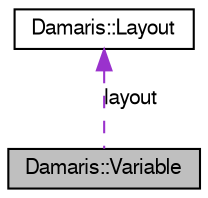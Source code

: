 digraph G
{
  edge [fontname="FreeSans",fontsize="10",labelfontname="FreeSans",labelfontsize="10"];
  node [fontname="FreeSans",fontsize="10",shape=record];
  Node1 [label="Damaris::Variable",height=0.2,width=0.4,color="black", fillcolor="grey75", style="filled" fontcolor="black"];
  Node2 -> Node1 [dir=back,color="darkorchid3",fontsize="10",style="dashed",label="layout",fontname="FreeSans"];
  Node2 [label="Damaris::Layout",height=0.2,width=0.4,color="black", fillcolor="white", style="filled",URL="$class_damaris_1_1_layout.html"];
}
